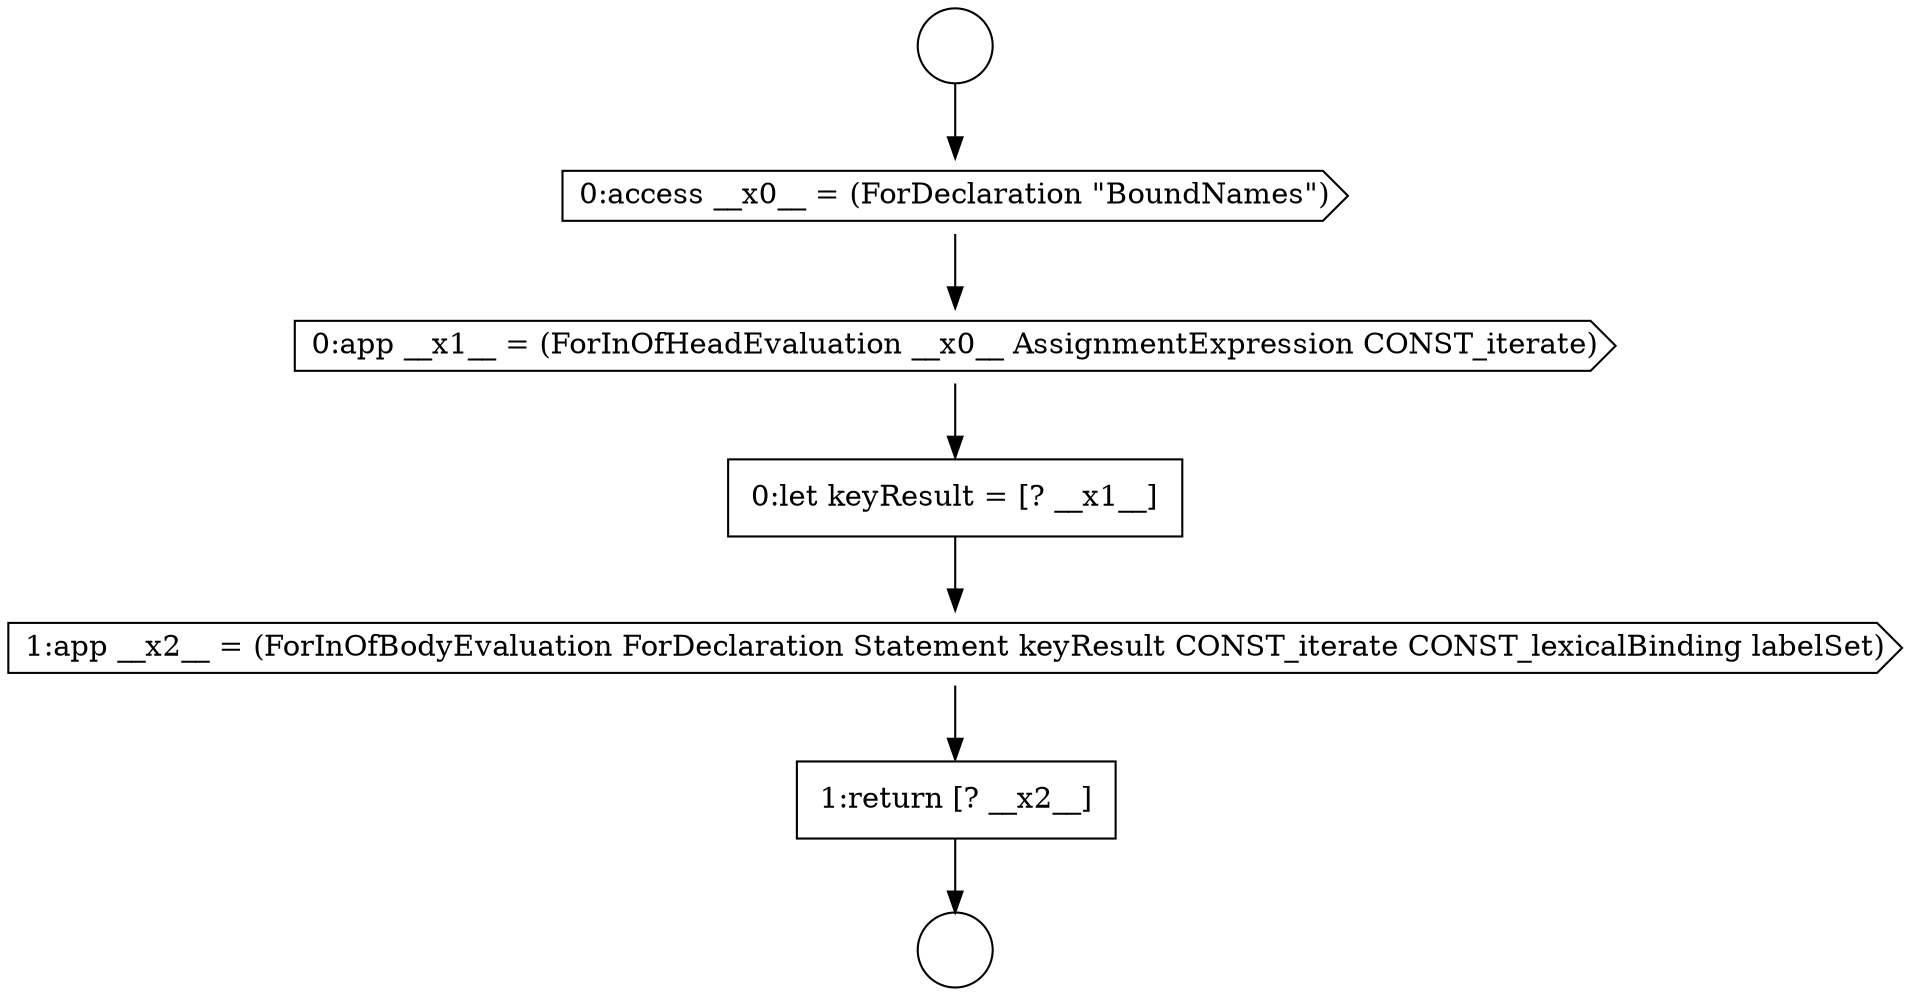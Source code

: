 digraph {
  node6707 [shape=none, margin=0, label=<<font color="black">
    <table border="0" cellborder="1" cellspacing="0" cellpadding="10">
      <tr><td align="left">0:let keyResult = [? __x1__]</td></tr>
    </table>
  </font>> color="black" fillcolor="white" style=filled]
  node6705 [shape=cds, label=<<font color="black">0:access __x0__ = (ForDeclaration &quot;BoundNames&quot;)</font>> color="black" fillcolor="white" style=filled]
  node6704 [shape=circle label=" " color="black" fillcolor="white" style=filled]
  node6706 [shape=cds, label=<<font color="black">0:app __x1__ = (ForInOfHeadEvaluation __x0__ AssignmentExpression CONST_iterate)</font>> color="black" fillcolor="white" style=filled]
  node6703 [shape=circle label=" " color="black" fillcolor="white" style=filled]
  node6708 [shape=cds, label=<<font color="black">1:app __x2__ = (ForInOfBodyEvaluation ForDeclaration Statement keyResult CONST_iterate CONST_lexicalBinding labelSet)</font>> color="black" fillcolor="white" style=filled]
  node6709 [shape=none, margin=0, label=<<font color="black">
    <table border="0" cellborder="1" cellspacing="0" cellpadding="10">
      <tr><td align="left">1:return [? __x2__]</td></tr>
    </table>
  </font>> color="black" fillcolor="white" style=filled]
  node6709 -> node6704 [ color="black"]
  node6708 -> node6709 [ color="black"]
  node6703 -> node6705 [ color="black"]
  node6707 -> node6708 [ color="black"]
  node6705 -> node6706 [ color="black"]
  node6706 -> node6707 [ color="black"]
}

